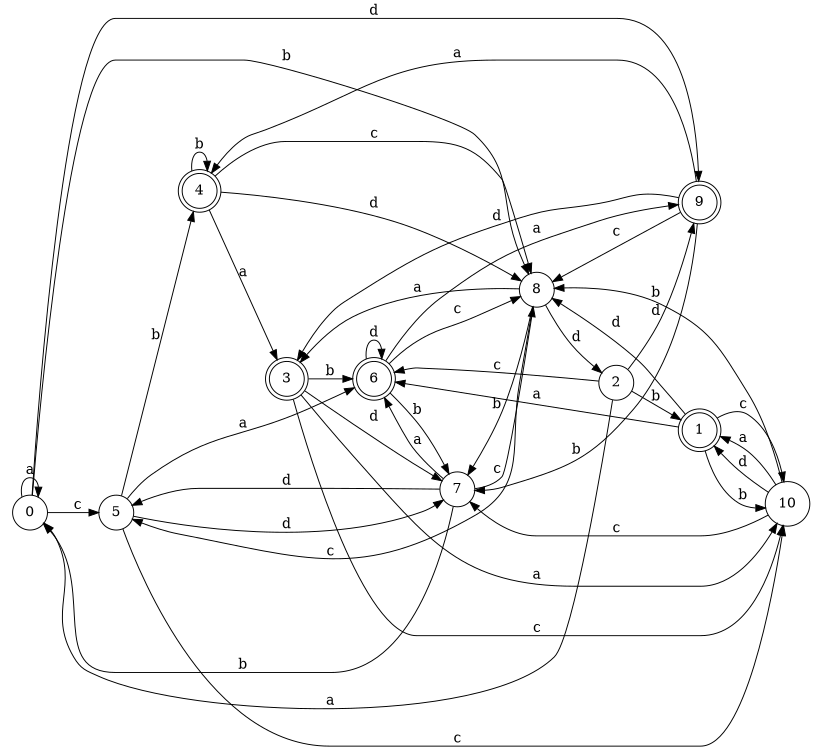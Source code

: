 digraph n9_1 {
__start0 [label="" shape="none"];

rankdir=LR;
size="8,5";

s0 [style="filled", color="black", fillcolor="white" shape="circle", label="0"];
s1 [style="rounded,filled", color="black", fillcolor="white" shape="doublecircle", label="1"];
s2 [style="filled", color="black", fillcolor="white" shape="circle", label="2"];
s3 [style="rounded,filled", color="black", fillcolor="white" shape="doublecircle", label="3"];
s4 [style="rounded,filled", color="black", fillcolor="white" shape="doublecircle", label="4"];
s5 [style="filled", color="black", fillcolor="white" shape="circle", label="5"];
s6 [style="rounded,filled", color="black", fillcolor="white" shape="doublecircle", label="6"];
s7 [style="filled", color="black", fillcolor="white" shape="circle", label="7"];
s8 [style="filled", color="black", fillcolor="white" shape="circle", label="8"];
s9 [style="rounded,filled", color="black", fillcolor="white" shape="doublecircle", label="9"];
s10 [style="filled", color="black", fillcolor="white" shape="circle", label="10"];
s0 -> s0 [label="a"];
s0 -> s8 [label="b"];
s0 -> s5 [label="c"];
s0 -> s9 [label="d"];
s1 -> s6 [label="a"];
s1 -> s10 [label="b"];
s1 -> s10 [label="c"];
s1 -> s8 [label="d"];
s2 -> s0 [label="a"];
s2 -> s1 [label="b"];
s2 -> s6 [label="c"];
s2 -> s9 [label="d"];
s3 -> s10 [label="a"];
s3 -> s6 [label="b"];
s3 -> s10 [label="c"];
s3 -> s7 [label="d"];
s4 -> s3 [label="a"];
s4 -> s4 [label="b"];
s4 -> s8 [label="c"];
s4 -> s8 [label="d"];
s5 -> s6 [label="a"];
s5 -> s4 [label="b"];
s5 -> s10 [label="c"];
s5 -> s7 [label="d"];
s6 -> s9 [label="a"];
s6 -> s7 [label="b"];
s6 -> s8 [label="c"];
s6 -> s6 [label="d"];
s7 -> s6 [label="a"];
s7 -> s0 [label="b"];
s7 -> s8 [label="c"];
s7 -> s5 [label="d"];
s8 -> s3 [label="a"];
s8 -> s7 [label="b"];
s8 -> s5 [label="c"];
s8 -> s2 [label="d"];
s9 -> s4 [label="a"];
s9 -> s7 [label="b"];
s9 -> s8 [label="c"];
s9 -> s3 [label="d"];
s10 -> s1 [label="a"];
s10 -> s8 [label="b"];
s10 -> s7 [label="c"];
s10 -> s1 [label="d"];

}